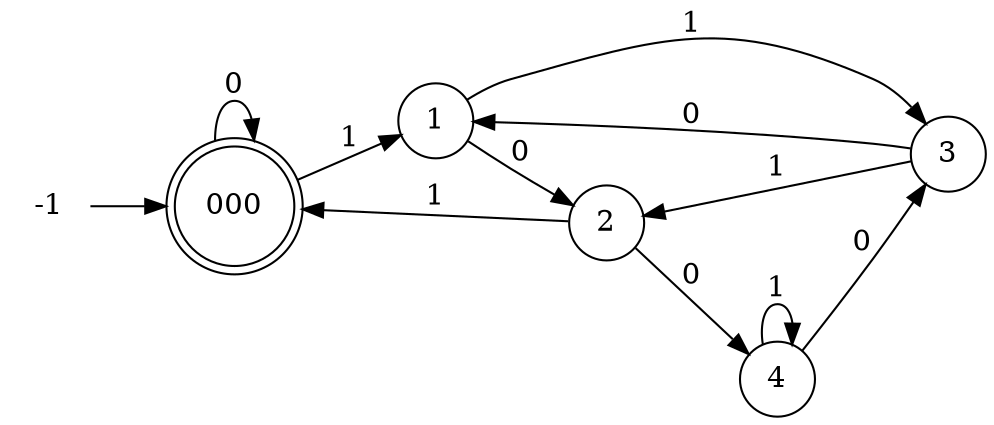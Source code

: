 digraph finite_state_machine {
	rankdir=LR;
	size="8,5"
	node [shape = doublecircle]; 0;
	node [shape = circle];
    
    0 [label = "000"];
    -1 [color="white"]
    -1 -> 0 [label=""]
	0 -> 0 [label="0"];
    0 -> 1 [label="1"];
    1 -> 2 [label="0"];
    2 -> 0 [label="1"];
    1 -> 3 [label="1"];
    3 -> 1 [label="0"];
    2 -> 4 [label="0"];
    3 -> 2 [label="1"];
    4 -> 3 [label="0"];
    4 -> 4 [label="1"];
}